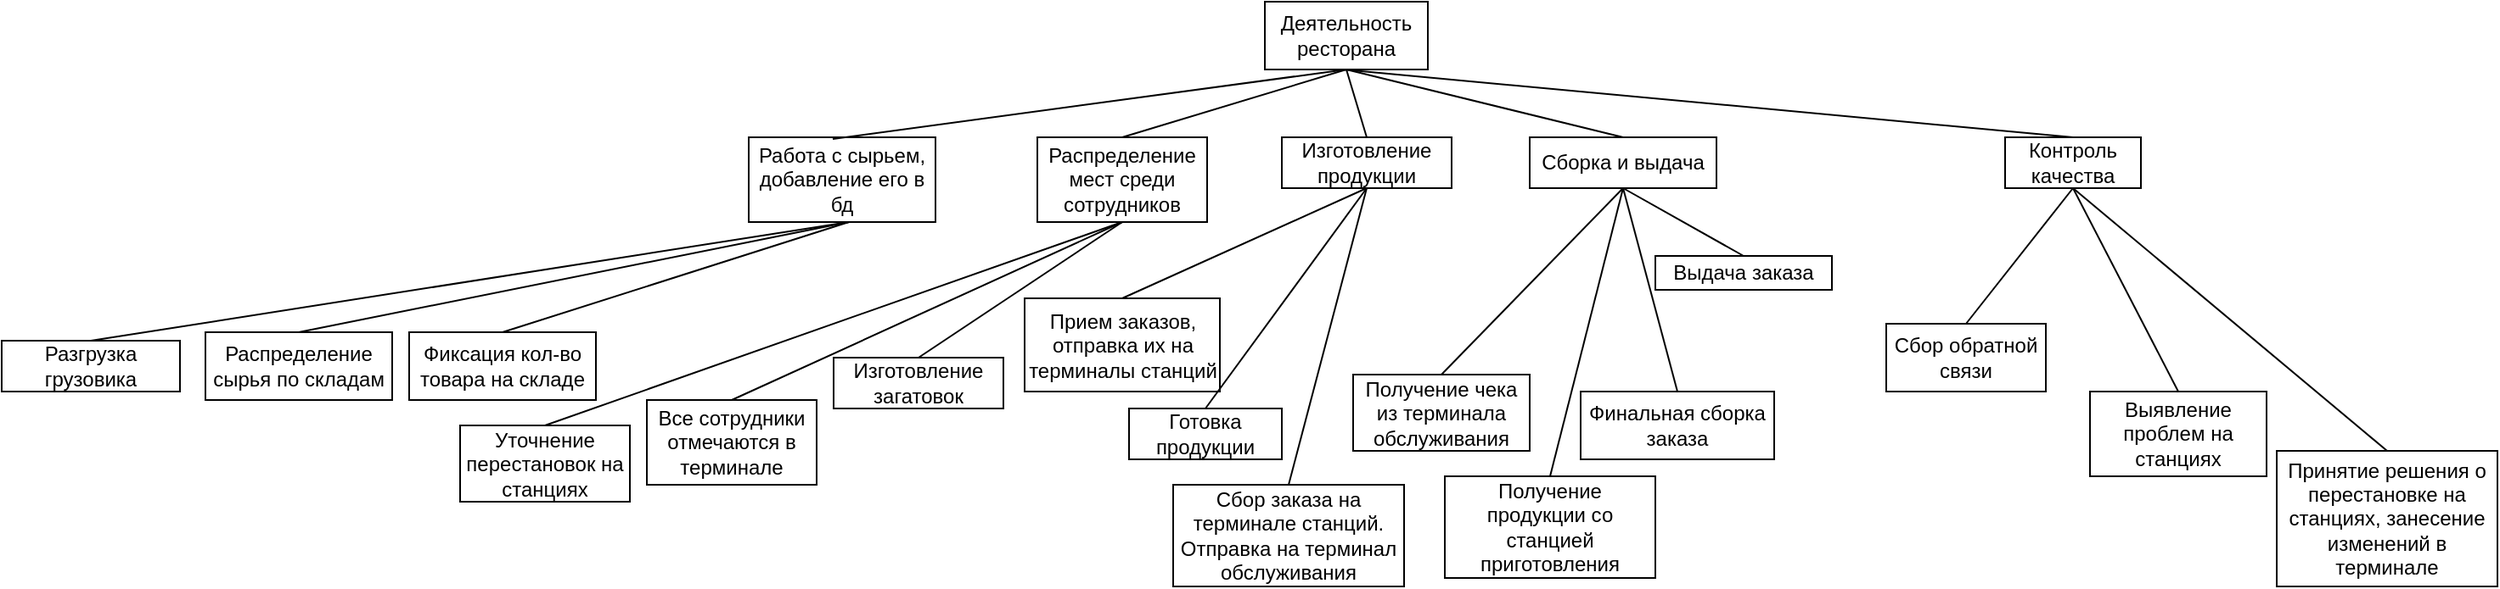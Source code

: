 <mxfile version="21.3.2" type="github">
  <diagram name="Страница 1" id="pkBQuRZSFyAXhpWqvXb8">
    <mxGraphModel dx="2419" dy="745" grid="1" gridSize="10" guides="1" tooltips="1" connect="1" arrows="1" fold="1" page="1" pageScale="1" pageWidth="827" pageHeight="1169" math="0" shadow="0">
      <root>
        <mxCell id="0" />
        <mxCell id="1" parent="0" />
        <mxCell id="TxJhyEcgJRY2872w3Ax9-1" value="Деятельность ресторана" style="rounded=0;whiteSpace=wrap;html=1;" vertex="1" parent="1">
          <mxGeometry x="354" y="20" width="96" height="40" as="geometry" />
        </mxCell>
        <mxCell id="TxJhyEcgJRY2872w3Ax9-2" value="Работа с сырьем, добавление его в бд" style="rounded=0;whiteSpace=wrap;html=1;" vertex="1" parent="1">
          <mxGeometry x="50" y="100" width="110" height="50" as="geometry" />
        </mxCell>
        <mxCell id="TxJhyEcgJRY2872w3Ax9-3" value="Распределение мест среди сотрудников" style="rounded=0;whiteSpace=wrap;html=1;" vertex="1" parent="1">
          <mxGeometry x="220" y="100" width="100" height="50" as="geometry" />
        </mxCell>
        <mxCell id="TxJhyEcgJRY2872w3Ax9-4" value="Изготовление продукции" style="rounded=0;whiteSpace=wrap;html=1;" vertex="1" parent="1">
          <mxGeometry x="364" y="100" width="100" height="30" as="geometry" />
        </mxCell>
        <mxCell id="TxJhyEcgJRY2872w3Ax9-5" value="Сборка и выдача" style="rounded=0;whiteSpace=wrap;html=1;" vertex="1" parent="1">
          <mxGeometry x="510" y="100" width="110" height="30" as="geometry" />
        </mxCell>
        <mxCell id="TxJhyEcgJRY2872w3Ax9-6" value="Контроль качества" style="rounded=0;whiteSpace=wrap;html=1;" vertex="1" parent="1">
          <mxGeometry x="790" y="100" width="80" height="30" as="geometry" />
        </mxCell>
        <mxCell id="TxJhyEcgJRY2872w3Ax9-8" value="Разгрузка грузовика" style="rounded=0;whiteSpace=wrap;html=1;" vertex="1" parent="1">
          <mxGeometry x="-390" y="220" width="105" height="30" as="geometry" />
        </mxCell>
        <mxCell id="TxJhyEcgJRY2872w3Ax9-9" value="Распределение сырья по складам" style="rounded=0;whiteSpace=wrap;html=1;" vertex="1" parent="1">
          <mxGeometry x="-270" y="215" width="110" height="40" as="geometry" />
        </mxCell>
        <mxCell id="TxJhyEcgJRY2872w3Ax9-10" value="Фиксация кол-во товара на складе" style="rounded=0;whiteSpace=wrap;html=1;" vertex="1" parent="1">
          <mxGeometry x="-150" y="215" width="110" height="40" as="geometry" />
        </mxCell>
        <mxCell id="TxJhyEcgJRY2872w3Ax9-12" value="Уточнение перестановок на станциях" style="rounded=0;whiteSpace=wrap;html=1;" vertex="1" parent="1">
          <mxGeometry x="-120" y="270" width="100" height="45" as="geometry" />
        </mxCell>
        <mxCell id="TxJhyEcgJRY2872w3Ax9-13" value="Все сотрудники отмечаются в терминале" style="rounded=0;whiteSpace=wrap;html=1;" vertex="1" parent="1">
          <mxGeometry x="-10" y="255" width="100" height="50" as="geometry" />
        </mxCell>
        <mxCell id="TxJhyEcgJRY2872w3Ax9-14" value="Изготовление загатовок" style="rounded=0;whiteSpace=wrap;html=1;" vertex="1" parent="1">
          <mxGeometry x="100" y="230" width="100" height="30" as="geometry" />
        </mxCell>
        <mxCell id="TxJhyEcgJRY2872w3Ax9-15" value="Прием заказов, отправка их на терминалы станций" style="rounded=0;whiteSpace=wrap;html=1;" vertex="1" parent="1">
          <mxGeometry x="212.5" y="195" width="115" height="55" as="geometry" />
        </mxCell>
        <mxCell id="TxJhyEcgJRY2872w3Ax9-16" value="Готовка продукции" style="rounded=0;whiteSpace=wrap;html=1;" vertex="1" parent="1">
          <mxGeometry x="274" y="260" width="90" height="30" as="geometry" />
        </mxCell>
        <mxCell id="TxJhyEcgJRY2872w3Ax9-17" value="Сбор заказа на терминале станций. Отправка на терминал обслуживания" style="rounded=0;whiteSpace=wrap;html=1;" vertex="1" parent="1">
          <mxGeometry x="300" y="305" width="136" height="60" as="geometry" />
        </mxCell>
        <mxCell id="TxJhyEcgJRY2872w3Ax9-18" value="Получение чека из терминала обслуживания" style="rounded=0;whiteSpace=wrap;html=1;" vertex="1" parent="1">
          <mxGeometry x="406" y="240" width="104" height="45" as="geometry" />
        </mxCell>
        <mxCell id="TxJhyEcgJRY2872w3Ax9-19" value="Получение продукции со станцией приготовления" style="rounded=0;whiteSpace=wrap;html=1;" vertex="1" parent="1">
          <mxGeometry x="460" y="300" width="124" height="60" as="geometry" />
        </mxCell>
        <mxCell id="TxJhyEcgJRY2872w3Ax9-20" value="Финальная сборка заказа" style="rounded=0;whiteSpace=wrap;html=1;" vertex="1" parent="1">
          <mxGeometry x="540" y="250" width="114" height="40" as="geometry" />
        </mxCell>
        <mxCell id="TxJhyEcgJRY2872w3Ax9-21" value="Выдача заказа" style="rounded=0;whiteSpace=wrap;html=1;" vertex="1" parent="1">
          <mxGeometry x="584" y="170" width="104" height="20" as="geometry" />
        </mxCell>
        <mxCell id="TxJhyEcgJRY2872w3Ax9-22" value="Сбор обратной связи" style="rounded=0;whiteSpace=wrap;html=1;" vertex="1" parent="1">
          <mxGeometry x="720" y="210" width="94" height="40" as="geometry" />
        </mxCell>
        <mxCell id="TxJhyEcgJRY2872w3Ax9-23" value="Выявление проблем на станциях" style="rounded=0;whiteSpace=wrap;html=1;" vertex="1" parent="1">
          <mxGeometry x="840" y="250" width="104" height="50" as="geometry" />
        </mxCell>
        <mxCell id="TxJhyEcgJRY2872w3Ax9-24" value="Принятие решения о перестановке на станциях, занесение изменений в терминале" style="rounded=0;whiteSpace=wrap;html=1;" vertex="1" parent="1">
          <mxGeometry x="950" y="285" width="130" height="80" as="geometry" />
        </mxCell>
        <mxCell id="TxJhyEcgJRY2872w3Ax9-32" value="" style="endArrow=none;html=1;rounded=0;entryX=0.5;entryY=1;entryDx=0;entryDy=0;exitX=0.45;exitY=0.02;exitDx=0;exitDy=0;exitPerimeter=0;" edge="1" parent="1" source="TxJhyEcgJRY2872w3Ax9-2" target="TxJhyEcgJRY2872w3Ax9-1">
          <mxGeometry width="50" height="50" relative="1" as="geometry">
            <mxPoint x="390" y="340" as="sourcePoint" />
            <mxPoint x="440" y="290" as="targetPoint" />
          </mxGeometry>
        </mxCell>
        <mxCell id="TxJhyEcgJRY2872w3Ax9-33" value="" style="endArrow=none;html=1;rounded=0;entryX=0.5;entryY=1;entryDx=0;entryDy=0;exitX=0.5;exitY=0;exitDx=0;exitDy=0;" edge="1" parent="1" source="TxJhyEcgJRY2872w3Ax9-3" target="TxJhyEcgJRY2872w3Ax9-1">
          <mxGeometry width="50" height="50" relative="1" as="geometry">
            <mxPoint x="390" y="340" as="sourcePoint" />
            <mxPoint x="440" y="290" as="targetPoint" />
          </mxGeometry>
        </mxCell>
        <mxCell id="TxJhyEcgJRY2872w3Ax9-34" value="" style="endArrow=none;html=1;rounded=0;entryX=0.5;entryY=1;entryDx=0;entryDy=0;exitX=0.5;exitY=0;exitDx=0;exitDy=0;" edge="1" parent="1" source="TxJhyEcgJRY2872w3Ax9-4" target="TxJhyEcgJRY2872w3Ax9-1">
          <mxGeometry width="50" height="50" relative="1" as="geometry">
            <mxPoint x="390" y="340" as="sourcePoint" />
            <mxPoint x="440" y="290" as="targetPoint" />
          </mxGeometry>
        </mxCell>
        <mxCell id="TxJhyEcgJRY2872w3Ax9-35" value="" style="endArrow=none;html=1;rounded=0;entryX=0.5;entryY=1;entryDx=0;entryDy=0;exitX=0.5;exitY=0;exitDx=0;exitDy=0;" edge="1" parent="1" source="TxJhyEcgJRY2872w3Ax9-5" target="TxJhyEcgJRY2872w3Ax9-1">
          <mxGeometry width="50" height="50" relative="1" as="geometry">
            <mxPoint x="390" y="340" as="sourcePoint" />
            <mxPoint x="440" y="290" as="targetPoint" />
          </mxGeometry>
        </mxCell>
        <mxCell id="TxJhyEcgJRY2872w3Ax9-36" value="" style="endArrow=none;html=1;rounded=0;exitX=0.5;exitY=0;exitDx=0;exitDy=0;" edge="1" parent="1" source="TxJhyEcgJRY2872w3Ax9-6">
          <mxGeometry width="50" height="50" relative="1" as="geometry">
            <mxPoint x="390" y="340" as="sourcePoint" />
            <mxPoint x="400" y="60" as="targetPoint" />
          </mxGeometry>
        </mxCell>
        <mxCell id="TxJhyEcgJRY2872w3Ax9-37" value="" style="endArrow=none;html=1;rounded=0;entryX=0.5;entryY=1;entryDx=0;entryDy=0;exitX=0.5;exitY=0;exitDx=0;exitDy=0;" edge="1" parent="1" source="TxJhyEcgJRY2872w3Ax9-8">
          <mxGeometry width="50" height="50" relative="1" as="geometry">
            <mxPoint x="394" y="340" as="sourcePoint" />
            <mxPoint x="109" y="150" as="targetPoint" />
          </mxGeometry>
        </mxCell>
        <mxCell id="TxJhyEcgJRY2872w3Ax9-38" value="" style="endArrow=none;html=1;rounded=0;entryX=0.5;entryY=1;entryDx=0;entryDy=0;exitX=0.5;exitY=0;exitDx=0;exitDy=0;" edge="1" parent="1" source="TxJhyEcgJRY2872w3Ax9-9">
          <mxGeometry width="50" height="50" relative="1" as="geometry">
            <mxPoint x="394" y="340" as="sourcePoint" />
            <mxPoint x="109" y="150" as="targetPoint" />
          </mxGeometry>
        </mxCell>
        <mxCell id="TxJhyEcgJRY2872w3Ax9-39" value="" style="endArrow=none;html=1;rounded=0;entryX=0.5;entryY=1;entryDx=0;entryDy=0;exitX=0.5;exitY=0;exitDx=0;exitDy=0;" edge="1" parent="1" source="TxJhyEcgJRY2872w3Ax9-10">
          <mxGeometry width="50" height="50" relative="1" as="geometry">
            <mxPoint x="394" y="340" as="sourcePoint" />
            <mxPoint x="109" y="150" as="targetPoint" />
          </mxGeometry>
        </mxCell>
        <mxCell id="TxJhyEcgJRY2872w3Ax9-40" value="" style="endArrow=none;html=1;rounded=0;entryX=0.5;entryY=1;entryDx=0;entryDy=0;exitX=0.5;exitY=0;exitDx=0;exitDy=0;" edge="1" parent="1" source="TxJhyEcgJRY2872w3Ax9-12" target="TxJhyEcgJRY2872w3Ax9-3">
          <mxGeometry width="50" height="50" relative="1" as="geometry">
            <mxPoint x="400" y="340" as="sourcePoint" />
            <mxPoint x="450" y="290" as="targetPoint" />
          </mxGeometry>
        </mxCell>
        <mxCell id="TxJhyEcgJRY2872w3Ax9-41" value="" style="endArrow=none;html=1;rounded=0;entryX=0.5;entryY=1;entryDx=0;entryDy=0;exitX=0.5;exitY=0;exitDx=0;exitDy=0;" edge="1" parent="1" source="TxJhyEcgJRY2872w3Ax9-13" target="TxJhyEcgJRY2872w3Ax9-3">
          <mxGeometry width="50" height="50" relative="1" as="geometry">
            <mxPoint x="400" y="340" as="sourcePoint" />
            <mxPoint x="450" y="290" as="targetPoint" />
          </mxGeometry>
        </mxCell>
        <mxCell id="TxJhyEcgJRY2872w3Ax9-42" value="" style="endArrow=none;html=1;rounded=0;exitX=0.5;exitY=0;exitDx=0;exitDy=0;" edge="1" parent="1" source="TxJhyEcgJRY2872w3Ax9-14">
          <mxGeometry width="50" height="50" relative="1" as="geometry">
            <mxPoint x="400" y="340" as="sourcePoint" />
            <mxPoint x="270" y="150" as="targetPoint" />
          </mxGeometry>
        </mxCell>
        <mxCell id="TxJhyEcgJRY2872w3Ax9-43" value="" style="endArrow=none;html=1;rounded=0;entryX=0.5;entryY=1;entryDx=0;entryDy=0;exitX=0.5;exitY=0;exitDx=0;exitDy=0;" edge="1" parent="1" source="TxJhyEcgJRY2872w3Ax9-15" target="TxJhyEcgJRY2872w3Ax9-4">
          <mxGeometry width="50" height="50" relative="1" as="geometry">
            <mxPoint x="400" y="360" as="sourcePoint" />
            <mxPoint x="450" y="310" as="targetPoint" />
          </mxGeometry>
        </mxCell>
        <mxCell id="TxJhyEcgJRY2872w3Ax9-44" value="" style="endArrow=none;html=1;rounded=0;entryX=0.5;entryY=1;entryDx=0;entryDy=0;exitX=0.5;exitY=0;exitDx=0;exitDy=0;" edge="1" parent="1" source="TxJhyEcgJRY2872w3Ax9-16" target="TxJhyEcgJRY2872w3Ax9-4">
          <mxGeometry width="50" height="50" relative="1" as="geometry">
            <mxPoint x="400" y="360" as="sourcePoint" />
            <mxPoint x="450" y="310" as="targetPoint" />
          </mxGeometry>
        </mxCell>
        <mxCell id="TxJhyEcgJRY2872w3Ax9-47" value="" style="endArrow=none;html=1;rounded=0;entryX=0.5;entryY=1;entryDx=0;entryDy=0;exitX=0.5;exitY=0;exitDx=0;exitDy=0;" edge="1" parent="1" source="TxJhyEcgJRY2872w3Ax9-17" target="TxJhyEcgJRY2872w3Ax9-4">
          <mxGeometry width="50" height="50" relative="1" as="geometry">
            <mxPoint x="390" y="320" as="sourcePoint" />
            <mxPoint x="440" y="270" as="targetPoint" />
          </mxGeometry>
        </mxCell>
        <mxCell id="TxJhyEcgJRY2872w3Ax9-48" value="" style="endArrow=none;html=1;rounded=0;entryX=0.5;entryY=1;entryDx=0;entryDy=0;exitX=0.5;exitY=0;exitDx=0;exitDy=0;" edge="1" parent="1" source="TxJhyEcgJRY2872w3Ax9-18" target="TxJhyEcgJRY2872w3Ax9-5">
          <mxGeometry width="50" height="50" relative="1" as="geometry">
            <mxPoint x="390" y="480" as="sourcePoint" />
            <mxPoint x="440" y="430" as="targetPoint" />
          </mxGeometry>
        </mxCell>
        <mxCell id="TxJhyEcgJRY2872w3Ax9-52" value="" style="endArrow=none;html=1;rounded=0;entryX=0.5;entryY=1;entryDx=0;entryDy=0;exitX=0.5;exitY=0;exitDx=0;exitDy=0;" edge="1" parent="1" source="TxJhyEcgJRY2872w3Ax9-19" target="TxJhyEcgJRY2872w3Ax9-5">
          <mxGeometry width="50" height="50" relative="1" as="geometry">
            <mxPoint x="390" y="480" as="sourcePoint" />
            <mxPoint x="440" y="430" as="targetPoint" />
          </mxGeometry>
        </mxCell>
        <mxCell id="TxJhyEcgJRY2872w3Ax9-53" value="" style="endArrow=none;html=1;rounded=0;entryX=0.5;entryY=1;entryDx=0;entryDy=0;exitX=0.5;exitY=0;exitDx=0;exitDy=0;" edge="1" parent="1" source="TxJhyEcgJRY2872w3Ax9-20" target="TxJhyEcgJRY2872w3Ax9-5">
          <mxGeometry width="50" height="50" relative="1" as="geometry">
            <mxPoint x="390" y="480" as="sourcePoint" />
            <mxPoint x="440" y="430" as="targetPoint" />
          </mxGeometry>
        </mxCell>
        <mxCell id="TxJhyEcgJRY2872w3Ax9-54" value="" style="endArrow=none;html=1;rounded=0;entryX=0.5;entryY=1;entryDx=0;entryDy=0;exitX=0.5;exitY=0;exitDx=0;exitDy=0;" edge="1" parent="1" source="TxJhyEcgJRY2872w3Ax9-21" target="TxJhyEcgJRY2872w3Ax9-5">
          <mxGeometry width="50" height="50" relative="1" as="geometry">
            <mxPoint x="390" y="340" as="sourcePoint" />
            <mxPoint x="440" y="290" as="targetPoint" />
          </mxGeometry>
        </mxCell>
        <mxCell id="TxJhyEcgJRY2872w3Ax9-56" value="" style="endArrow=none;html=1;rounded=0;entryX=0.5;entryY=1;entryDx=0;entryDy=0;exitX=0.5;exitY=0;exitDx=0;exitDy=0;" edge="1" parent="1" source="TxJhyEcgJRY2872w3Ax9-22" target="TxJhyEcgJRY2872w3Ax9-6">
          <mxGeometry width="50" height="50" relative="1" as="geometry">
            <mxPoint x="390" y="280" as="sourcePoint" />
            <mxPoint x="440" y="230" as="targetPoint" />
          </mxGeometry>
        </mxCell>
        <mxCell id="TxJhyEcgJRY2872w3Ax9-57" value="" style="endArrow=none;html=1;rounded=0;entryX=0.5;entryY=1;entryDx=0;entryDy=0;exitX=0.5;exitY=0;exitDx=0;exitDy=0;" edge="1" parent="1" source="TxJhyEcgJRY2872w3Ax9-23" target="TxJhyEcgJRY2872w3Ax9-6">
          <mxGeometry width="50" height="50" relative="1" as="geometry">
            <mxPoint x="390" y="280" as="sourcePoint" />
            <mxPoint x="440" y="230" as="targetPoint" />
          </mxGeometry>
        </mxCell>
        <mxCell id="TxJhyEcgJRY2872w3Ax9-58" value="" style="endArrow=none;html=1;rounded=0;entryX=0.5;entryY=1;entryDx=0;entryDy=0;exitX=0.5;exitY=0;exitDx=0;exitDy=0;" edge="1" parent="1" source="TxJhyEcgJRY2872w3Ax9-24" target="TxJhyEcgJRY2872w3Ax9-6">
          <mxGeometry width="50" height="50" relative="1" as="geometry">
            <mxPoint x="390" y="280" as="sourcePoint" />
            <mxPoint x="440" y="230" as="targetPoint" />
          </mxGeometry>
        </mxCell>
      </root>
    </mxGraphModel>
  </diagram>
</mxfile>
